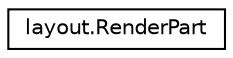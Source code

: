 digraph "Graphical Class Hierarchy"
{
  edge [fontname="Helvetica",fontsize="10",labelfontname="Helvetica",labelfontsize="10"];
  node [fontname="Helvetica",fontsize="10",shape=record];
  rankdir="LR";
  Node1 [label="layout.RenderPart",height=0.2,width=0.4,color="black", fillcolor="white", style="filled",URL="$classlayout_1_1_render_part.html"];
}
